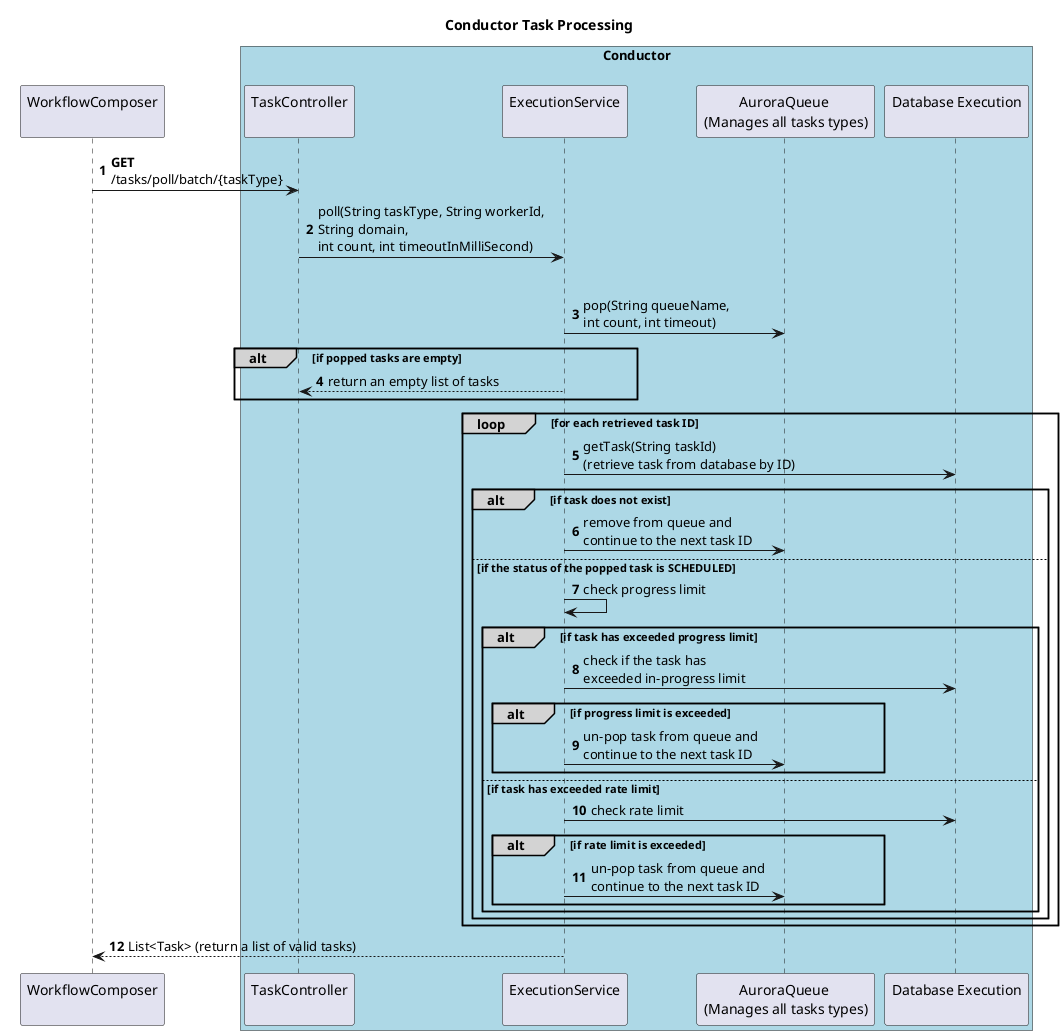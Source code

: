 @startuml
autonumber
title Conductor Task Processing
"WorkflowComposer\n" as workflow_composer -> "TaskController\n" as task_controller: <b>GET</b>\n/tasks/poll/batch/{taskType}
box "Conductor\n" #LightBlue
participant task_controller
participant "ExecutionService\n" as execution_service
participant "AuroraQueue \n(Manages all tasks types)" as aurora_queue
participant "Database Execution\n" as aurora_execution
end box
task_controller -> execution_service: poll(String taskType, String workerId, \nString domain, \nint count, int timeoutInMilliSecond)
    alt#LightGray pop tasks based on type from database
        execution_service -> aurora_queue:pop(String queueName, \nint count, int timeout)
    alt#LightGray  if popped tasks are empty
        execution_service --> task_controller: return an empty list of tasks
    end
    loop#LightGray  for each retrieved task ID

        execution_service -> aurora_execution: getTask(String taskId) \n(retrieve task from database by ID)
        alt#LightGray  if task does not exist
            execution_service -> aurora_queue: remove from queue and \ncontinue to the next task ID
        else if the status of the popped task is SCHEDULED
            execution_service -> execution_service: check progress limit
            alt#LightGray if task has exceeded progress limit
                execution_service -> aurora_execution: check if the task has \nexceeded in-progress limit
                alt#LightGray if progress limit is exceeded
                    execution_service -> aurora_queue: un-pop task from queue and \ncontinue to the next task ID
                end
            else if task has exceeded rate limit
                execution_service -> aurora_execution: check rate limit
                alt#LightGray if rate limit is exceeded
                    execution_service -> aurora_queue: un-pop task from queue and \ncontinue to the next task ID
                end
            end
        end
    end
execution_service --> workflow_composer: List<Task> (return a list of valid tasks)
@enduml